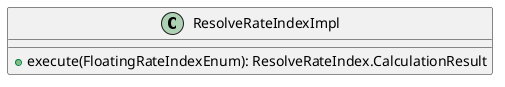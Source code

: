 @startuml

    class ResolveRateIndexImpl [[ResolveRateIndexImpl.html]] {
        +execute(FloatingRateIndexEnum): ResolveRateIndex.CalculationResult
    }

@enduml
